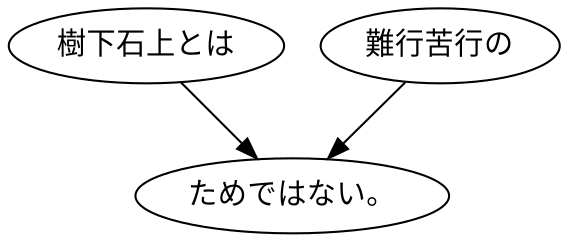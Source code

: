 digraph graph4871 {
	node0 [label="樹下石上とは"];
	node1 [label="難行苦行の"];
	node2 [label="ためではない。"];
	node0 -> node2;
	node1 -> node2;
}
